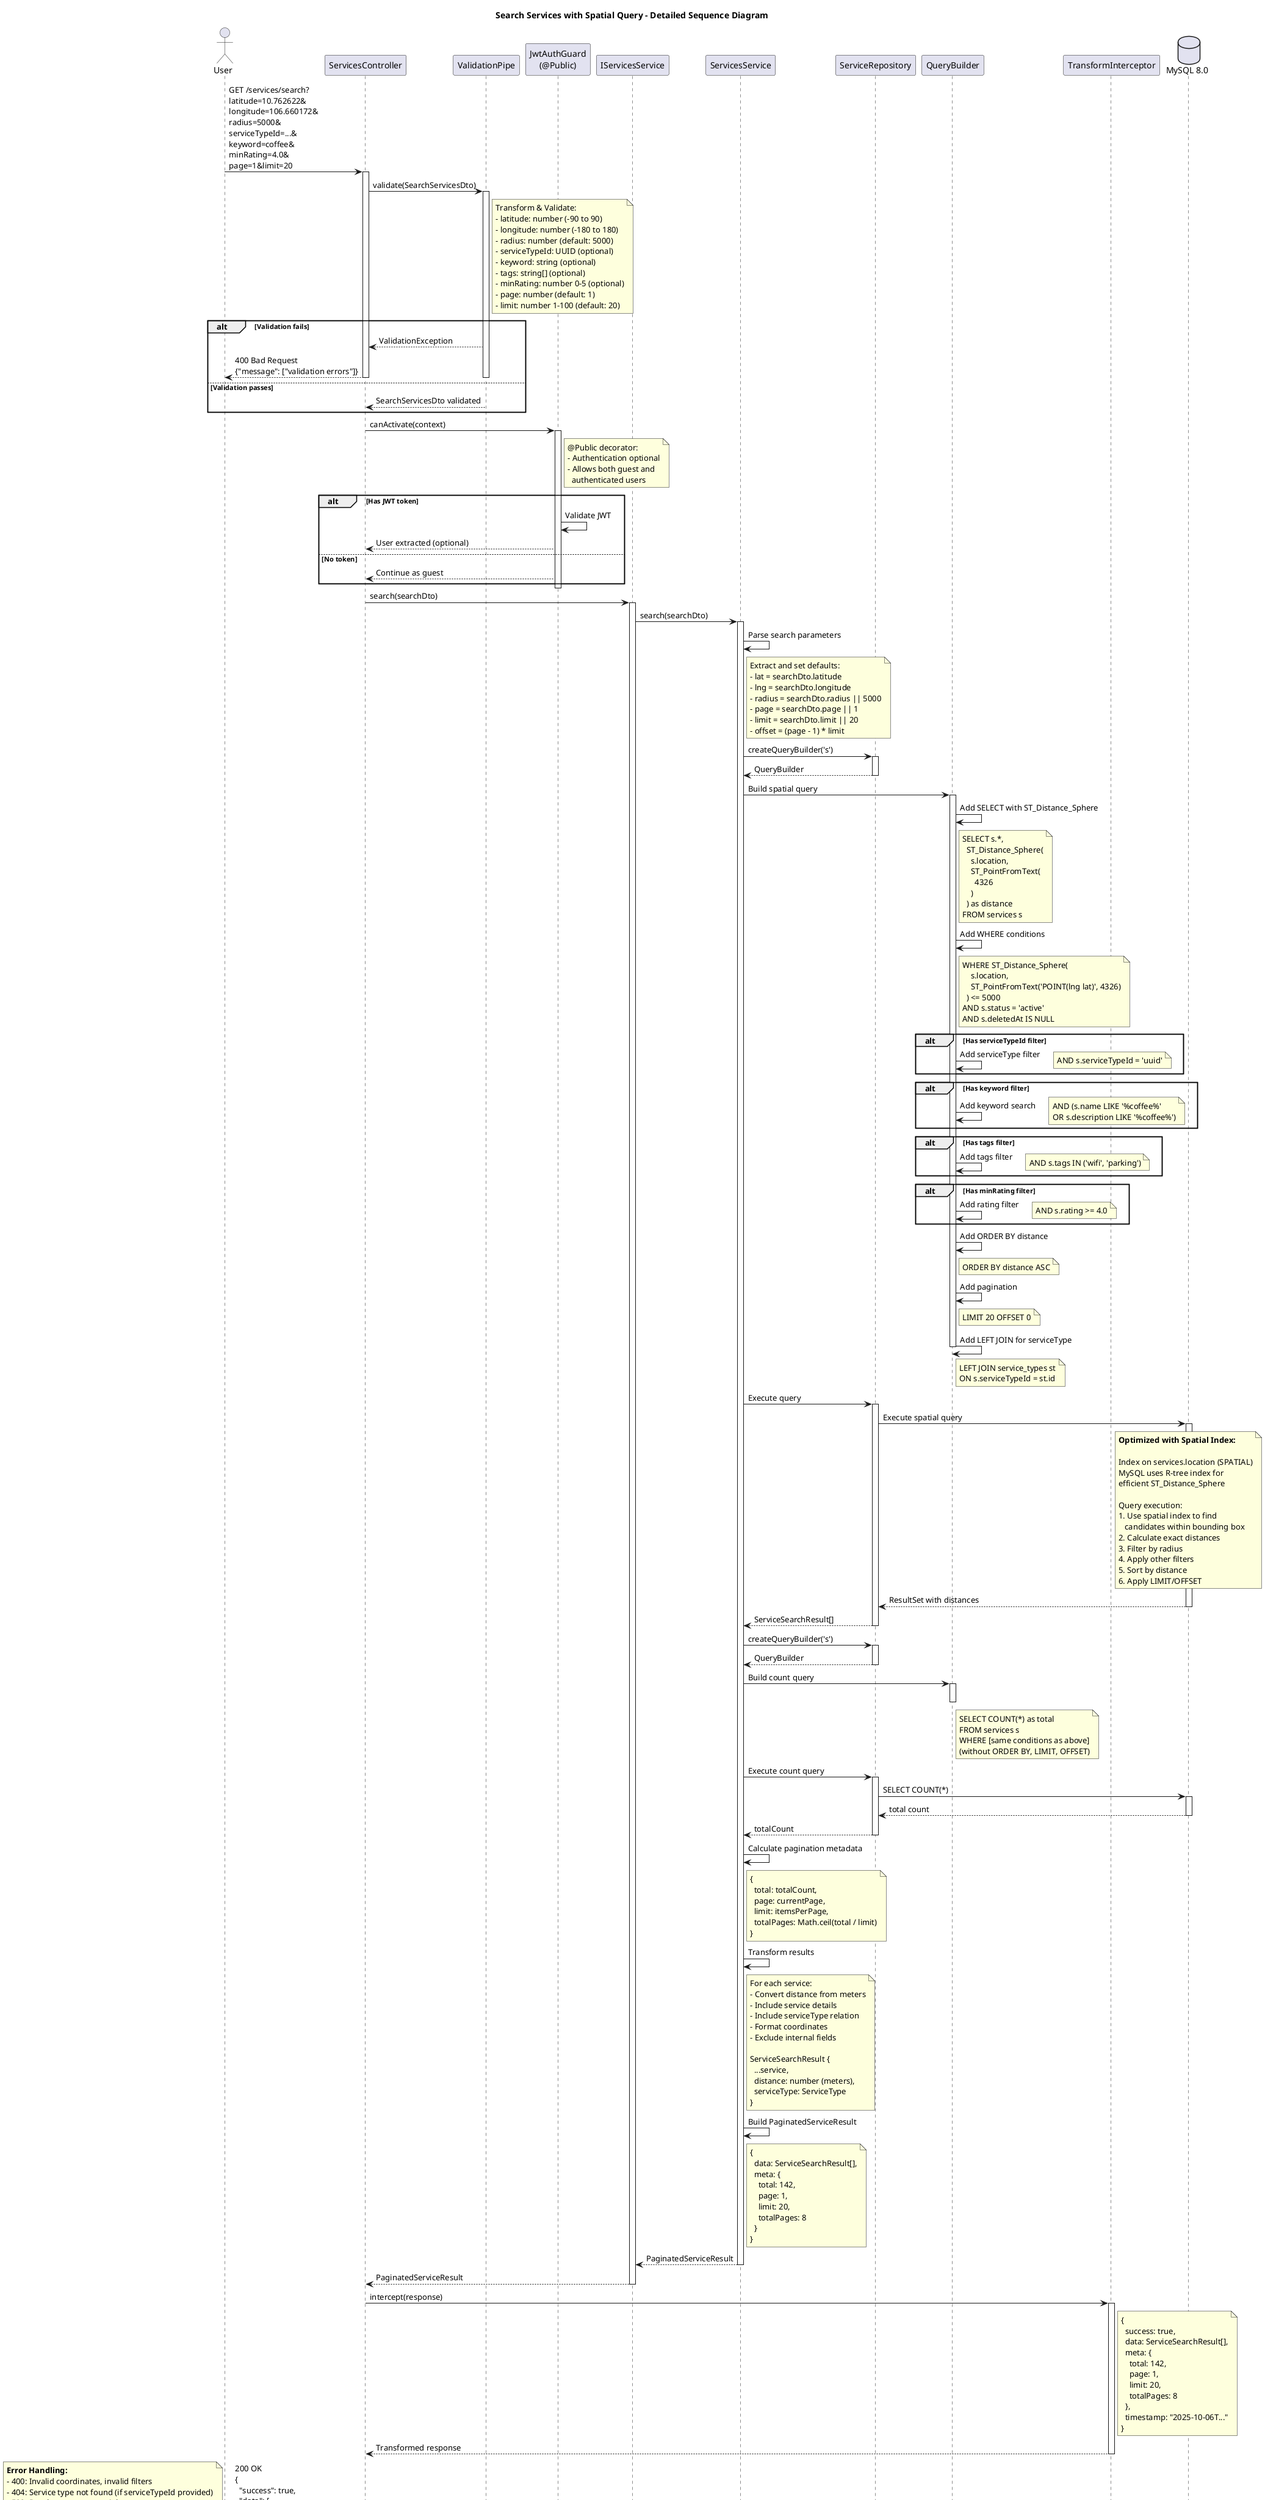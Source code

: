 @startuml Sequence Diagram - Search Services with Spatial Query

' Title
title Search Services with Spatial Query - Detailed Sequence Diagram

' Actors and participants
actor User
participant "ServicesController" as Controller
participant "ValidationPipe" as Validator
participant "JwtAuthGuard\n(@Public)" as Guard
participant "IServicesService" as IService
participant "ServicesService" as Service
participant "ServiceRepository" as Repo
participant "QueryBuilder" as QB
participant "TransformInterceptor" as Transform
database "MySQL 8.0" as DB

' Sequence flow
User -> Controller : GET /services/search?\nlatitude=10.762622&\nlongitude=106.660172&\nradius=5000&\nserviceTypeId=...&\nkeyword=coffee&\nminRating=4.0&\npage=1&limit=20
activate Controller

' Validation
Controller -> Validator : validate(SearchServicesDto)
activate Validator
note right of Validator
  Transform & Validate:
  - latitude: number (-90 to 90)
  - longitude: number (-180 to 180)
  - radius: number (default: 5000)
  - serviceTypeId: UUID (optional)
  - keyword: string (optional)
  - tags: string[] (optional)
  - minRating: number 0-5 (optional)
  - page: number (default: 1)
  - limit: number 1-100 (default: 20)
end note

alt Validation fails
  Validator --> Controller : ValidationException
  Controller --> User : 400 Bad Request\n{"message": ["validation errors"]}
  deactivate Validator
  deactivate Controller
else Validation passes
  Validator --> Controller : SearchServicesDto validated
  deactivate Validator
end

' Authentication check (optional - endpoint is @Public)
Controller -> Guard : canActivate(context)
activate Guard
note right of Guard
  @Public decorator:
  - Authentication optional
  - Allows both guest and
    authenticated users
end note

alt Has JWT token
  Guard -> Guard : Validate JWT
  Guard --> Controller : User extracted (optional)
else No token
  Guard --> Controller : Continue as guest
end
deactivate Guard

' Call service
Controller -> IService : search(searchDto)
activate IService

IService -> Service : search(searchDto)
activate Service

' Parse parameters
Service -> Service : Parse search parameters
note right of Service
  Extract and set defaults:
  - lat = searchDto.latitude
  - lng = searchDto.longitude
  - radius = searchDto.radius || 5000
  - page = searchDto.page || 1
  - limit = searchDto.limit || 20
  - offset = (page - 1) * limit
end note

' Build spatial query
Service -> Repo : createQueryBuilder('s')
activate Repo
Repo --> Service : QueryBuilder
deactivate Repo

Service -> QB : Build spatial query
activate QB

QB -> QB : Add SELECT with ST_Distance_Sphere
note right of QB
  SELECT s.*,
    ST_Distance_Sphere(
      s.location,
      ST_PointFromText(
        'POINT(106.660172 10.762622)',
        4326
      )
    ) as distance
  FROM services s
end note

QB -> QB : Add WHERE conditions
note right of QB
  WHERE ST_Distance_Sphere(
      s.location,
      ST_PointFromText('POINT(lng lat)', 4326)
    ) <= 5000
  AND s.status = 'active'
  AND s.deletedAt IS NULL
end note

alt Has serviceTypeId filter
  QB -> QB : Add serviceType filter
  note right
    AND s.serviceTypeId = 'uuid'
  end note
end

alt Has keyword filter
  QB -> QB : Add keyword search
  note right
    AND (s.name LIKE '%coffee%'
    OR s.description LIKE '%coffee%')
  end note
end

alt Has tags filter
  QB -> QB : Add tags filter
  note right
    AND s.tags IN ('wifi', 'parking')
  end note
end

alt Has minRating filter
  QB -> QB : Add rating filter
  note right
    AND s.rating >= 4.0
  end note
end

QB -> QB : Add ORDER BY distance
note right of QB
  ORDER BY distance ASC
end note

QB -> QB : Add pagination
note right of QB
  LIMIT 20 OFFSET 0
end note

QB -> QB : Add LEFT JOIN for serviceType
note right of QB
  LEFT JOIN service_types st
  ON s.serviceTypeId = st.id
end note

deactivate QB

' Execute query
Service -> Repo : Execute query
activate Repo
Repo -> DB : Execute spatial query
activate DB

note over DB
  **Optimized with Spatial Index:**

  Index on services.location (SPATIAL)
  MySQL uses R-tree index for
  efficient ST_Distance_Sphere

  Query execution:
  1. Use spatial index to find
     candidates within bounding box
  2. Calculate exact distances
  3. Filter by radius
  4. Apply other filters
  5. Sort by distance
  6. Apply LIMIT/OFFSET
end note

DB --> Repo : ResultSet with distances
deactivate DB
Repo --> Service : ServiceSearchResult[]
deactivate Repo

' Count total results
Service -> Repo : createQueryBuilder('s')
activate Repo
Repo --> Service : QueryBuilder
deactivate Repo

Service -> QB : Build count query
activate QB
note right of QB
  SELECT COUNT(*) as total
  FROM services s
  WHERE [same conditions as above]
  (without ORDER BY, LIMIT, OFFSET)
end note
deactivate QB

Service -> Repo : Execute count query
activate Repo
Repo -> DB : SELECT COUNT(*)
activate DB
DB --> Repo : total count
deactivate DB
Repo --> Service : totalCount
deactivate Repo

' Calculate pagination metadata
Service -> Service : Calculate pagination metadata
note right of Service
  {
    total: totalCount,
    page: currentPage,
    limit: itemsPerPage,
    totalPages: Math.ceil(total / limit)
  }
end note

' Transform results
Service -> Service : Transform results
note right of Service
  For each service:
  - Convert distance from meters
  - Include service details
  - Include serviceType relation
  - Format coordinates
  - Exclude internal fields

  ServiceSearchResult {
    ...service,
    distance: number (meters),
    serviceType: ServiceType
  }
end note

' Build paginated response
Service -> Service : Build PaginatedServiceResult
note right of Service
  {
    data: ServiceSearchResult[],
    meta: {
      total: 142,
      page: 1,
      limit: 20,
      totalPages: 8
    }
  }
end note

Service --> IService : PaginatedServiceResult
deactivate Service
IService --> Controller : PaginatedServiceResult
deactivate IService

' Transform response
Controller -> Transform : intercept(response)
activate Transform
note right of Transform
  {
    success: true,
    data: ServiceSearchResult[],
    meta: {
      total: 142,
      page: 1,
      limit: 20,
      totalPages: 8
    },
    timestamp: "2025-10-06T..."
  }
end note
Transform --> Controller : Transformed response
deactivate Transform

' Return to user
Controller --> User : 200 OK\n{\n  "success": true,\n  "data": [\n    {\n      "id": "...",\n      "name": "Coffee Shop A",\n      "latitude": 10.762622,\n      "longitude": 106.660172,\n      "distance": 245.67,\n      "rating": 4.5,\n      "serviceType": {...},\n      ...\n    },\n    ...\n  ],\n  "meta": {\n    "total": 142,\n    "page": 1,\n    "limit": 20,\n    "totalPages": 8\n  },\n  "timestamp": "2025-10-06T..."\n}
deactivate Controller

' Alternative flow: No results
note over User, DB
  **Alternative Flow: No Results Found**

  If no services match the criteria:
  - Returns empty array in data
  - meta.total = 0, totalPages = 0
  - Still returns 200 OK (not 404)

  {
    "success": true,
    "data": [],
    "meta": {
      "total": 0,
      "page": 1,
      "limit": 20,
      "totalPages": 0
    }
  }
end note

' Notes
note bottom
  **Error Handling:**
  - 400: Invalid coordinates, invalid filters
  - 404: Service type not found (if serviceTypeId provided)
  - 500: Database errors, spatial query errors

  **Performance Optimizations:**
  - Spatial index (R-tree) on services.location
  - Index on serviceTypeId, status, isVerified
  - Pagination limits result set
  - Excludes POINT field from SELECT (select: false)
  - Uses QueryBuilder for optimized queries
  - Separate count query for efficiency

  **Spatial Features:**
  - ST_Distance_Sphere: Calculates distance in meters
  - ST_PointFromText: Creates POINT from coordinates
  - SRID 4326: WGS84 coordinate system
  - Radius filter: <= specified distance in meters
  - Results sorted by distance (nearest first)

  **Database:**
  - MySQL 8.0 with spatial support
  - InnoDB storage engine
  - R-tree spatial index for POINT columns
end note

@enduml
